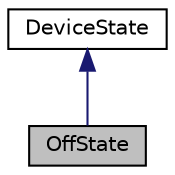 digraph "OffState"
{
 // LATEX_PDF_SIZE
  edge [fontname="Helvetica",fontsize="10",labelfontname="Helvetica",labelfontsize="10"];
  node [fontname="Helvetica",fontsize="10",shape=record];
  Node1 [label="OffState",height=0.2,width=0.4,color="black", fillcolor="grey75", style="filled", fontcolor="black",tooltip="Concrete state representing the \"Off\" state of a smart device."];
  Node2 -> Node1 [dir="back",color="midnightblue",fontsize="10",style="solid",fontname="Helvetica"];
  Node2 [label="DeviceState",height=0.2,width=0.4,color="black", fillcolor="white", style="filled",URL="$classDeviceState.html",tooltip="Abstract base class representing a generic state of a smart device."];
}
